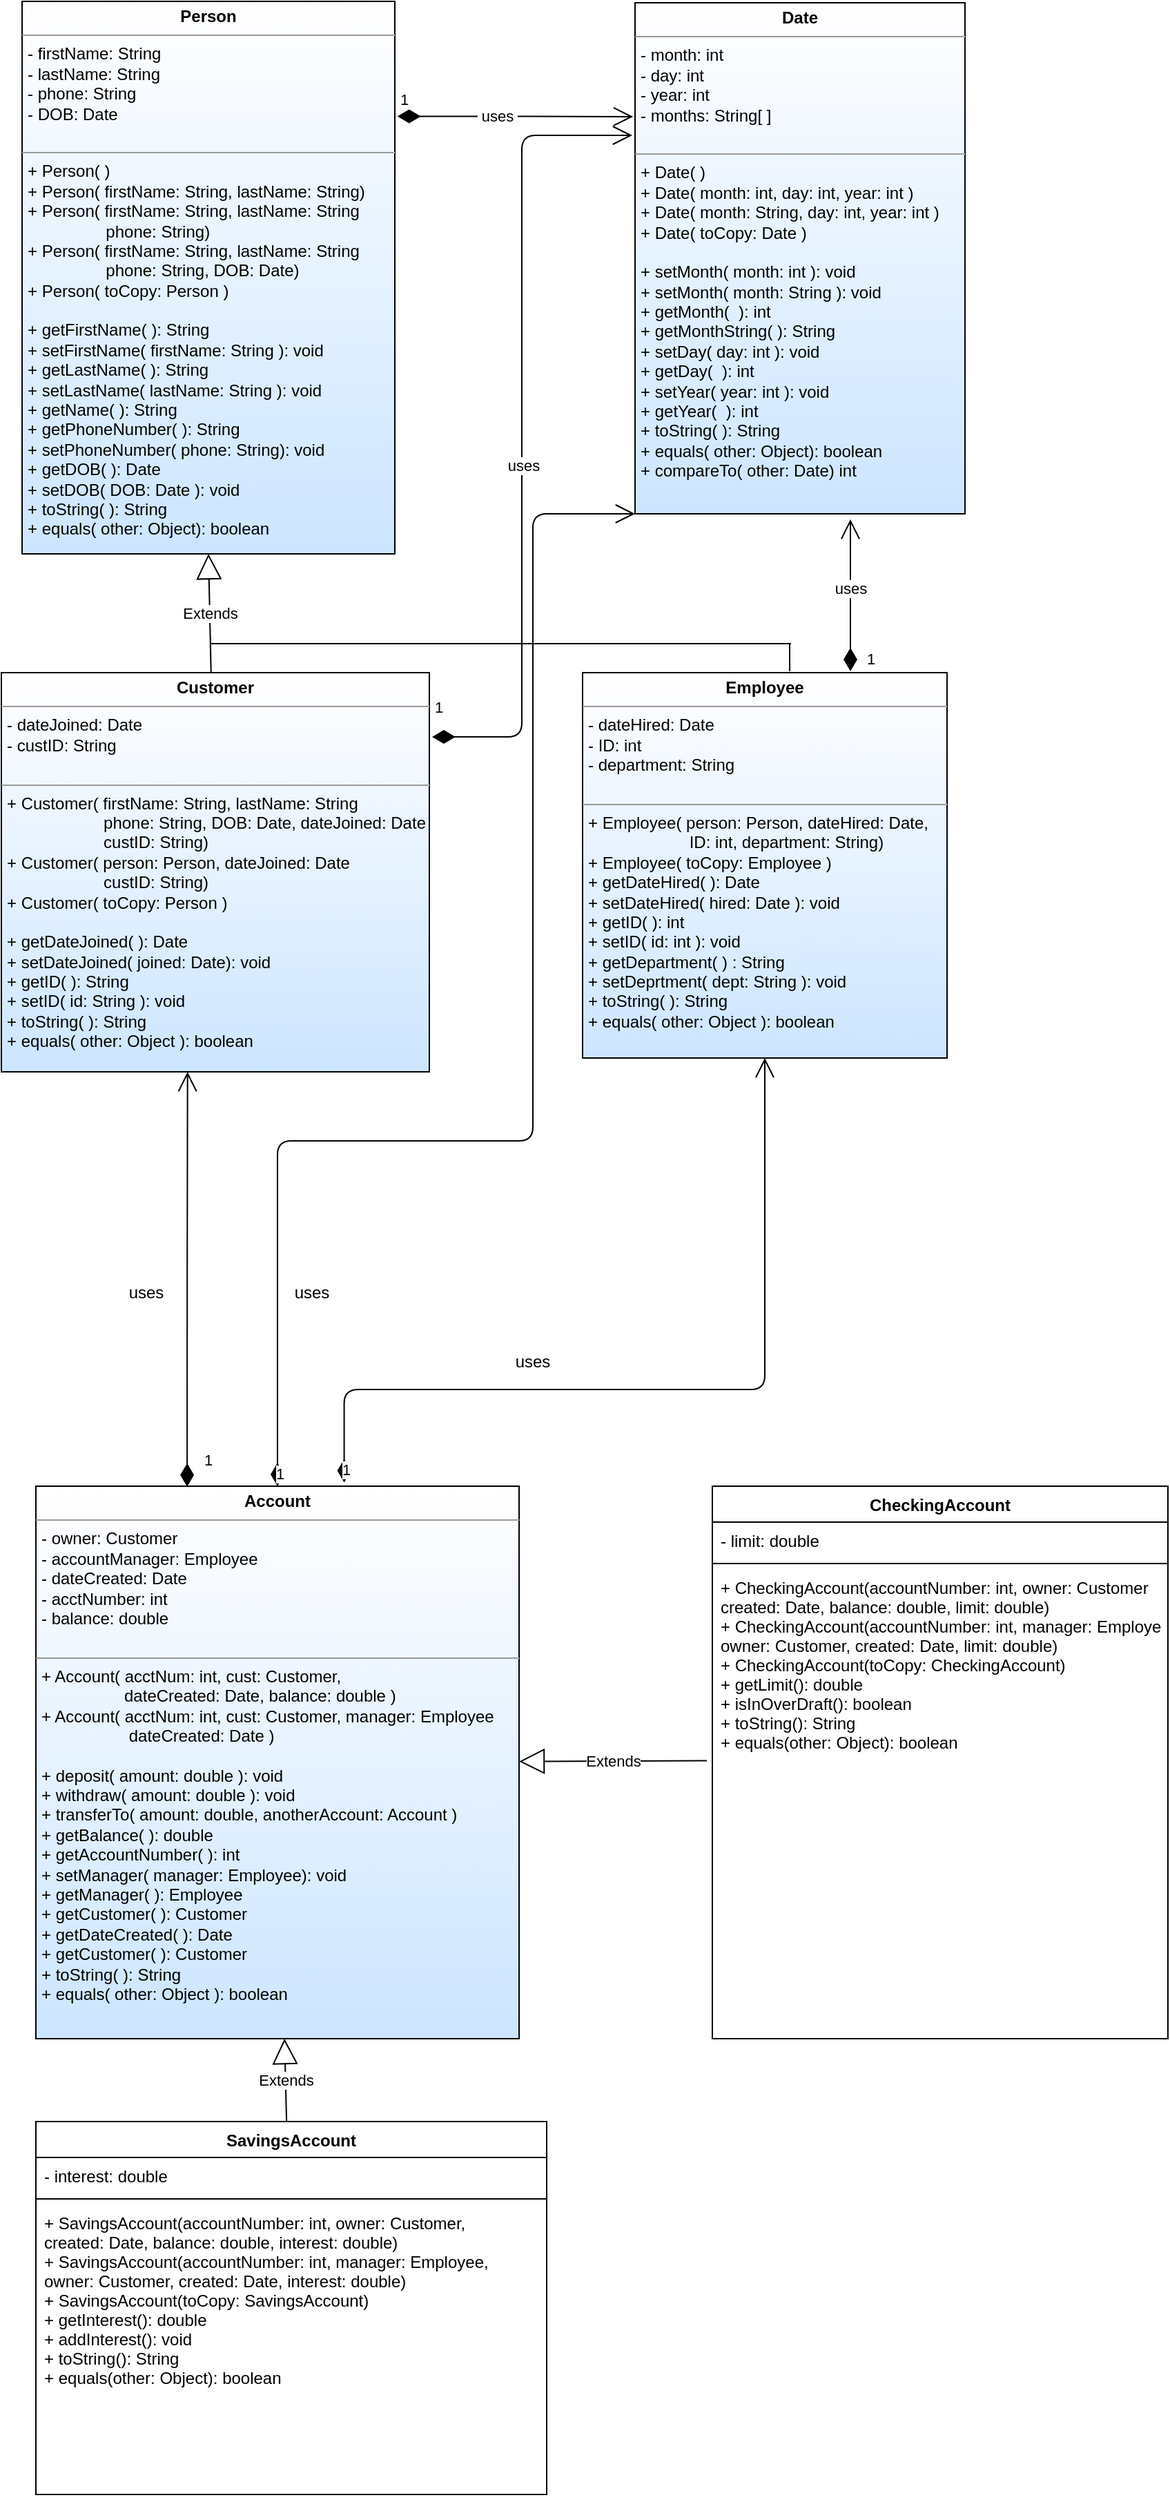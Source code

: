 <mxfile version="14.5.7" type="device"><diagram id="v-KD0Bjn270umLAgXtNp" name="Page-1"><mxGraphModel dx="1038" dy="617" grid="1" gridSize="10" guides="1" tooltips="1" connect="1" arrows="1" fold="1" page="1" pageScale="1" pageWidth="850" pageHeight="1100" math="0" shadow="0"><root><mxCell id="0"/><mxCell id="1" parent="0"/><mxCell id="mYoptTvwx1LB1I1NdDWJ-5" value="&lt;p style=&quot;margin: 0px ; margin-top: 4px ; text-align: center&quot;&gt;&lt;b&gt;Account&lt;/b&gt;&lt;br&gt;&lt;/p&gt;&lt;hr size=&quot;1&quot;&gt;&lt;p style=&quot;margin: 0px ; margin-left: 4px&quot;&gt;- owner: Customer&lt;/p&gt;&lt;p style=&quot;margin: 0px ; margin-left: 4px&quot;&gt;- accountManager: Employee&lt;/p&gt;&lt;p style=&quot;margin: 0px ; margin-left: 4px&quot;&gt;- dateCreated: Date&lt;br&gt;&lt;/p&gt;&lt;p style=&quot;margin: 0px ; margin-left: 4px&quot;&gt;- acctNumber: int&lt;/p&gt;&lt;p style=&quot;margin: 0px ; margin-left: 4px&quot;&gt;- balance: double&lt;br&gt;&lt;/p&gt;&lt;p style=&quot;margin: 0px ; margin-left: 4px&quot;&gt; &lt;br&gt;&lt;/p&gt;&lt;hr size=&quot;1&quot;&gt;&lt;p style=&quot;margin: 0px ; margin-left: 4px&quot;&gt;+ Account( acctNum: int, cust: Customer, &lt;br&gt;&lt;/p&gt;&lt;p style=&quot;margin: 0px ; margin-left: 4px&quot;&gt;&amp;nbsp;&amp;nbsp;&amp;nbsp;&amp;nbsp;&amp;nbsp;&amp;nbsp;&amp;nbsp;&amp;nbsp;&amp;nbsp;&amp;nbsp;&amp;nbsp;&amp;nbsp;&amp;nbsp;&amp;nbsp;&amp;nbsp;&amp;nbsp;&amp;nbsp; dateCreated: Date, balance: double )&lt;br&gt;&lt;/p&gt;&lt;p style=&quot;margin: 0px ; margin-left: 4px&quot;&gt;+ Account( acctNum: int, cust: Customer, manager: Employee&lt;/p&gt;&lt;p style=&quot;margin: 0px ; margin-left: 4px&quot;&gt;&amp;nbsp; &amp;nbsp; &amp;nbsp; &amp;nbsp; &amp;nbsp; &amp;nbsp; &amp;nbsp; &amp;nbsp; &amp;nbsp; &amp;nbsp;dateCreated: Date )&lt;/p&gt;&lt;p style=&quot;margin: 0px ; margin-left: 4px&quot;&gt;&lt;br&gt;&lt;/p&gt;&lt;p style=&quot;margin: 0px 0px 0px 4px&quot;&gt;+ deposit( amount: double ): void&lt;/p&gt;&lt;p style=&quot;margin: 0px 0px 0px 4px&quot;&gt;+ withdraw( amount: double ): void&lt;/p&gt;&lt;p style=&quot;margin: 0px 0px 0px 4px&quot;&gt;+ transferTo( amount: double, anotherAccount: Account )&lt;br&gt;&lt;/p&gt;&lt;div&gt;&lt;p style=&quot;margin: 0px 0px 0px 4px&quot;&gt;+ getBalance( ): double&lt;br&gt;&lt;/p&gt;&lt;/div&gt;&lt;div&gt;&lt;p style=&quot;margin: 0px 0px 0px 4px&quot;&gt;+ getAccountNumber( ): int&lt;br&gt;&lt;/p&gt;&lt;/div&gt;&lt;div&gt;&lt;p style=&quot;margin: 0px 0px 0px 4px&quot;&gt;+ setManager( manager: Employee): void&lt;/p&gt;&lt;p style=&quot;margin: 0px 0px 0px 4px&quot;&gt;+ getManager( ): Employee&lt;/p&gt;&lt;/div&gt;&lt;p style=&quot;margin: 0px 0px 0px 4px&quot;&gt;+ getCustomer( ): Customer&lt;/p&gt;&lt;p style=&quot;margin: 0px ; margin-left: 4px&quot;&gt;&lt;span&gt;+ getDateCreated( ): Date&lt;/span&gt;&lt;/p&gt;&lt;p style=&quot;margin: 0px ; margin-left: 4px&quot;&gt;+ getCustomer( ): Customer&lt;/p&gt;&lt;p style=&quot;margin: 0px ; margin-left: 4px&quot;&gt;&lt;span&gt;+ toString( ): String&lt;/span&gt;&lt;br&gt;&lt;/p&gt;&lt;p style=&quot;margin: 0px ; margin-left: 4px&quot;&gt;+ equals( other: Object ): boolean&amp;nbsp;&lt;/p&gt;" style="verticalAlign=top;align=left;overflow=fill;fontSize=12;fontFamily=Helvetica;html=1;gradientColor=#CCE5FF;" parent="1" vertex="1"><mxGeometry x="50" y="1160" width="350" height="400" as="geometry"/></mxCell><mxCell id="2" value="&lt;p style=&quot;margin: 0px ; margin-top: 4px ; text-align: center&quot;&gt;&lt;b&gt;Person&lt;/b&gt;&lt;br&gt;&lt;/p&gt;&lt;hr size=&quot;1&quot;&gt;&lt;p style=&quot;margin: 0px ; margin-left: 4px&quot;&gt;- firstName: String&lt;/p&gt;&lt;p style=&quot;margin: 0px ; margin-left: 4px&quot;&gt;- lastName: String&lt;br&gt;&lt;/p&gt;&lt;p style=&quot;margin: 0px ; margin-left: 4px&quot;&gt;- phone: String&lt;/p&gt;&lt;p style=&quot;margin: 0px ; margin-left: 4px&quot;&gt;- DOB: Date&lt;br&gt;&lt;/p&gt;&lt;p style=&quot;margin: 0px ; margin-left: 4px&quot;&gt; &lt;br&gt;&lt;/p&gt;&lt;hr size=&quot;1&quot;&gt;&lt;p style=&quot;margin: 0px ; margin-left: 4px&quot;&gt;+ Person( )&lt;/p&gt;&lt;p style=&quot;margin: 0px ; margin-left: 4px&quot;&gt;+ Person( firstName: String, lastName: String)&lt;/p&gt;&lt;p style=&quot;margin: 0px ; margin-left: 4px&quot;&gt;+ Person( firstName: String, lastName: String&lt;/p&gt;&lt;p style=&quot;margin: 0px ; margin-left: 4px&quot;&gt;&amp;nbsp; &amp;nbsp; &amp;nbsp; &amp;nbsp; &amp;nbsp; &amp;nbsp; &amp;nbsp; &amp;nbsp; &amp;nbsp;phone: String)&lt;br&gt;&lt;/p&gt;&lt;p style=&quot;margin: 0px ; margin-left: 4px&quot;&gt;+ Person( firstName: String, lastName: String&lt;/p&gt;&lt;p style=&quot;margin: 0px ; margin-left: 4px&quot;&gt;&amp;nbsp; &amp;nbsp; &amp;nbsp; &amp;nbsp; &amp;nbsp; &amp;nbsp; &amp;nbsp; &amp;nbsp; &amp;nbsp;phone: String, DOB: Date)&lt;br&gt;&lt;/p&gt;&lt;p style=&quot;margin: 0px ; margin-left: 4px&quot;&gt;+ Person( toCopy: Person )&lt;/p&gt;&lt;p style=&quot;margin: 0px ; margin-left: 4px&quot;&gt;&lt;br&gt;&lt;/p&gt;&lt;p style=&quot;margin: 0px ; margin-left: 4px&quot;&gt;+ getFirstName( ): String&lt;/p&gt;&lt;p style=&quot;margin: 0px 0px 0px 4px&quot;&gt;+ setFirstName( firstName: String ): void&lt;/p&gt;&lt;p style=&quot;margin: 0px 0px 0px 4px&quot;&gt;+ getLastName( ): String&lt;/p&gt;&lt;p style=&quot;margin: 0px 0px 0px 4px&quot;&gt;+ setLastName( lastName: String ): void&lt;/p&gt;&lt;p style=&quot;margin: 0px 0px 0px 4px&quot;&gt;+ getName( ): String&lt;/p&gt;&lt;p style=&quot;margin: 0px 0px 0px 4px&quot;&gt;+ getPhoneNumber( ): String&lt;/p&gt;&lt;p style=&quot;margin: 0px 0px 0px 4px&quot;&gt;+ setPhoneNumber( phone: String): void&lt;/p&gt;&lt;p style=&quot;margin: 0px 0px 0px 4px&quot;&gt;&lt;span&gt;+ getDOB( ): Date&lt;/span&gt;&lt;br&gt;&lt;/p&gt;&lt;p style=&quot;margin: 0px ; margin-left: 4px&quot;&gt;+ setDOB( DOB: Date ): void&lt;/p&gt;&lt;p style=&quot;margin: 0px ; margin-left: 4px&quot;&gt;&lt;span&gt;+ toString( ): String&lt;/span&gt;&lt;br&gt;&lt;/p&gt;&lt;p style=&quot;margin: 0px ; margin-left: 4px&quot;&gt;+ equals( other: Object): boolean&lt;/p&gt;" style="verticalAlign=top;align=left;overflow=fill;fontSize=12;fontFamily=Helvetica;html=1;gradientColor=#CCE5FF;" parent="1" vertex="1"><mxGeometry x="40" y="85" width="270" height="400" as="geometry"/></mxCell><mxCell id="3" value="&lt;p style=&quot;margin: 0px ; margin-top: 4px ; text-align: center&quot;&gt;&lt;b&gt;Customer&lt;/b&gt;&lt;/p&gt;&lt;hr size=&quot;1&quot;&gt;&lt;p style=&quot;margin: 0px ; margin-left: 4px&quot;&gt;- dateJoined: Date&lt;/p&gt;&lt;p style=&quot;margin: 0px ; margin-left: 4px&quot;&gt;- custID: String&lt;br&gt;&lt;/p&gt;&lt;p style=&quot;margin: 0px ; margin-left: 4px&quot;&gt;&lt;br&gt;&lt;/p&gt;&lt;hr size=&quot;1&quot;&gt;&lt;p style=&quot;margin: 0px 0px 0px 4px&quot;&gt;+ Customer( firstName: String, lastName: String&lt;/p&gt;&lt;p style=&quot;margin: 0px ; margin-left: 4px&quot;&gt;&lt;span&gt;&amp;nbsp; &amp;nbsp; &amp;nbsp; &amp;nbsp; &amp;nbsp; &amp;nbsp; &amp;nbsp; &amp;nbsp; &amp;nbsp; &amp;nbsp; &amp;nbsp;phone: String, DOB: Date, dateJoined: Date&lt;/span&gt;&lt;/p&gt;&lt;p style=&quot;margin: 0px ; margin-left: 4px&quot;&gt;&lt;span&gt;&amp;nbsp; &amp;nbsp; &amp;nbsp; &amp;nbsp; &amp;nbsp; &amp;nbsp; &amp;nbsp; &amp;nbsp; &amp;nbsp; &amp;nbsp; &amp;nbsp;custID: String)&lt;/span&gt;&lt;br&gt;&lt;/p&gt;&lt;p style=&quot;margin: 0px 0px 0px 4px&quot;&gt;+ Customer( person: Person,&amp;nbsp;&lt;span&gt;dateJoined: Date&lt;/span&gt;&lt;/p&gt;&lt;p style=&quot;margin: 0px 0px 0px 4px&quot;&gt;&amp;nbsp; &amp;nbsp; &amp;nbsp; &amp;nbsp; &amp;nbsp; &amp;nbsp; &amp;nbsp; &amp;nbsp; &amp;nbsp; &amp;nbsp; &amp;nbsp;custID: String)&lt;/p&gt;&lt;p style=&quot;margin: 0px ; margin-left: 4px&quot;&gt;&lt;span&gt;+ Customer( toCopy: Person )&lt;/span&gt;&lt;/p&gt;&lt;p style=&quot;margin: 0px ; margin-left: 4px&quot;&gt;&lt;span&gt;&lt;br&gt;&lt;/span&gt;&lt;/p&gt;&lt;p style=&quot;margin: 0px ; margin-left: 4px&quot;&gt;+ getDateJoined( ): Date&lt;/p&gt;&lt;p style=&quot;margin: 0px ; margin-left: 4px&quot;&gt;&lt;span&gt;+ setDateJoined( joined: Date): void&lt;/span&gt;&lt;/p&gt;&lt;p style=&quot;margin: 0px ; margin-left: 4px&quot;&gt;+ getID( ): String&lt;br&gt;&lt;/p&gt;&lt;p style=&quot;margin: 0px ; margin-left: 4px&quot;&gt;+ setID( id: String ): void&lt;/p&gt;&lt;p style=&quot;margin: 0px ; margin-left: 4px&quot;&gt;&lt;span&gt;+ toString( ): String&lt;/span&gt;&lt;br&gt;&lt;/p&gt;&lt;p style=&quot;margin: 0px ; margin-left: 4px&quot;&gt;+ equals( other: Object ): boolean&amp;nbsp;&lt;/p&gt;" style="verticalAlign=top;align=left;overflow=fill;fontSize=12;fontFamily=Helvetica;html=1;gradientColor=#CCE5FF;" parent="1" vertex="1"><mxGeometry x="25" y="571" width="310" height="289" as="geometry"/></mxCell><mxCell id="4" value="Extends" style="endArrow=block;endSize=16;endFill=0;html=1;entryX=0.5;entryY=1;entryDx=0;entryDy=0;" parent="1" source="3" target="2" edge="1"><mxGeometry width="160" relative="1" as="geometry"><mxPoint x="80" y="670" as="sourcePoint"/><mxPoint x="240" y="670" as="targetPoint"/></mxGeometry></mxCell><mxCell id="7" value="&lt;p style=&quot;margin: 0px ; margin-top: 4px ; text-align: center&quot;&gt;&lt;b&gt;Date&lt;/b&gt;&lt;/p&gt;&lt;hr size=&quot;1&quot;&gt;&lt;p style=&quot;margin: 0px ; margin-left: 4px&quot;&gt;- month: int&lt;/p&gt;&lt;p style=&quot;margin: 0px ; margin-left: 4px&quot;&gt;- day: int&lt;br&gt;&lt;/p&gt;&lt;p style=&quot;margin: 0px ; margin-left: 4px&quot;&gt;- year: int&lt;/p&gt;&lt;p style=&quot;margin: 0px ; margin-left: 4px&quot;&gt;- months: String[ ]&lt;br&gt;&lt;/p&gt;&lt;p style=&quot;margin: 0px ; margin-left: 4px&quot;&gt; &lt;br&gt;&lt;/p&gt;&lt;hr size=&quot;1&quot;&gt;&lt;p style=&quot;margin: 0px ; margin-left: 4px&quot;&gt;+ Date( )&lt;/p&gt;&lt;p style=&quot;margin: 0px ; margin-left: 4px&quot;&gt;+ Date( month: int, day: int, year: int )&lt;/p&gt;&lt;p style=&quot;margin: 0px ; margin-left: 4px&quot;&gt;+ Date( month: String, day: int, year: int )&lt;br&gt;&lt;/p&gt;&lt;p style=&quot;margin: 0px ; margin-left: 4px&quot;&gt;&lt;span&gt;+ Date( toCopy: Date )&lt;/span&gt;&lt;br&gt;&lt;/p&gt;&lt;p style=&quot;margin: 0px ; margin-left: 4px&quot;&gt;&lt;br&gt;&lt;/p&gt;&lt;p style=&quot;margin: 0px ; margin-left: 4px&quot;&gt;+ setMonth( month: int ): void&lt;/p&gt;&lt;p style=&quot;margin: 0px ; margin-left: 4px&quot;&gt;+ setMonth( month: String ): void&lt;br&gt;&lt;/p&gt;&lt;p style=&quot;margin: 0px 0px 0px 4px&quot;&gt;+ getMonth(&amp;nbsp; ): int&lt;br&gt;&lt;/p&gt;&lt;p style=&quot;margin: 0px 0px 0px 4px&quot;&gt;+ getMonthString( ): String&lt;/p&gt;&lt;p style=&quot;margin: 0px 0px 0px 4px&quot;&gt;+ setDay( day: int ): void&lt;/p&gt;&lt;p style=&quot;margin: 0px 0px 0px 4px&quot;&gt;+ getDay(&amp;nbsp; ): int&lt;/p&gt;&lt;p style=&quot;margin: 0px 0px 0px 4px&quot;&gt;+ setYear( year: int ): void&lt;/p&gt;&lt;p style=&quot;margin: 0px 0px 0px 4px&quot;&gt;+ getYear(&amp;nbsp; ): int&lt;/p&gt;&lt;p style=&quot;margin: 0px ; margin-left: 4px&quot;&gt;&lt;span&gt;+ toString( ): String&lt;/span&gt;&lt;br&gt;&lt;/p&gt;&lt;p style=&quot;margin: 0px ; margin-left: 4px&quot;&gt;+ equals( other: Object): boolean&lt;/p&gt;&lt;p style=&quot;margin: 0px ; margin-left: 4px&quot;&gt;+ compareTo( other: Date) int&lt;/p&gt;" style="verticalAlign=top;align=left;overflow=fill;fontSize=12;fontFamily=Helvetica;html=1;gradientColor=#CCE5FF;" parent="1" vertex="1"><mxGeometry x="484" y="86" width="239" height="370" as="geometry"/></mxCell><mxCell id="8" value="1" style="endArrow=open;html=1;endSize=12;startArrow=diamondThin;startSize=14;startFill=1;edgeStyle=orthogonalEdgeStyle;align=left;verticalAlign=bottom;entryX=-0.006;entryY=0.223;entryDx=0;entryDy=0;entryPerimeter=0;exitX=1.007;exitY=0.208;exitDx=0;exitDy=0;exitPerimeter=0;" parent="1" source="2" target="7" edge="1"><mxGeometry x="-1" y="3" relative="1" as="geometry"><mxPoint x="260" y="190" as="sourcePoint"/><mxPoint x="420" y="190" as="targetPoint"/></mxGeometry></mxCell><mxCell id="9" value="&amp;nbsp;uses&amp;nbsp;" style="edgeLabel;html=1;align=center;verticalAlign=middle;resizable=0;points=[];" parent="8" vertex="1" connectable="0"><mxGeometry x="-0.207" relative="1" as="geometry"><mxPoint x="4" as="offset"/></mxGeometry></mxCell><mxCell id="10" value="1" style="endArrow=open;html=1;endSize=12;startArrow=diamondThin;startSize=14;startFill=1;edgeStyle=orthogonalEdgeStyle;align=left;verticalAlign=bottom;exitX=1;exitY=0.25;exitDx=0;exitDy=0;" parent="1" edge="1"><mxGeometry x="-1" y="14" relative="1" as="geometry"><mxPoint x="337" y="617.5" as="sourcePoint"/><mxPoint x="482" y="182" as="targetPoint"/><Array as="points"><mxPoint x="402" y="618"/><mxPoint x="402" y="182"/><mxPoint x="482" y="182"/></Array><mxPoint y="1" as="offset"/></mxGeometry></mxCell><mxCell id="11" value="&amp;nbsp;uses&amp;nbsp;" style="edgeLabel;html=1;align=center;verticalAlign=middle;resizable=0;points=[];" parent="10" vertex="1" connectable="0"><mxGeometry x="-0.207" relative="1" as="geometry"><mxPoint x="1" y="-32" as="offset"/></mxGeometry></mxCell><mxCell id="12" value="&lt;p style=&quot;margin: 0px ; margin-top: 4px ; text-align: center&quot;&gt;&lt;b&gt;Employee&lt;/b&gt;&lt;/p&gt;&lt;hr size=&quot;1&quot;&gt;&lt;p style=&quot;margin: 0px ; margin-left: 4px&quot;&gt;- dateHired: Date&lt;/p&gt;&lt;p style=&quot;margin: 0px ; margin-left: 4px&quot;&gt;- ID: int&lt;br&gt;&lt;/p&gt;&lt;p style=&quot;margin: 0px ; margin-left: 4px&quot;&gt;- department: String&lt;/p&gt;&lt;p style=&quot;margin: 0px ; margin-left: 4px&quot;&gt;&lt;br&gt;&lt;/p&gt;&lt;hr size=&quot;1&quot;&gt;&lt;p style=&quot;margin: 0px 0px 0px 4px&quot;&gt;+ Employee( person: Person, dateHired: Date,&amp;nbsp;&lt;/p&gt;&lt;p style=&quot;margin: 0px 0px 0px 4px&quot;&gt;&amp;nbsp; &amp;nbsp; &amp;nbsp; &amp;nbsp; &amp;nbsp; &amp;nbsp; &amp;nbsp; &amp;nbsp; &amp;nbsp; &amp;nbsp; &amp;nbsp; ID: int,&amp;nbsp;&lt;span&gt;department: String&lt;/span&gt;&lt;span&gt;)&lt;/span&gt;&lt;/p&gt;&lt;p style=&quot;margin: 0px ; margin-left: 4px&quot;&gt;&lt;span&gt;+ Employee( toCopy: Employee )&lt;/span&gt;&lt;/p&gt;&lt;p style=&quot;margin: 0px ; margin-left: 4px&quot;&gt;+ getDateHired( ): Date&lt;/p&gt;&lt;p style=&quot;margin: 0px ; margin-left: 4px&quot;&gt;&lt;span&gt;+ setDateHired( hired: Date ): void&lt;/span&gt;&lt;/p&gt;&lt;p style=&quot;margin: 0px ; margin-left: 4px&quot;&gt;+ getID( ): int&lt;br&gt;&lt;/p&gt;&lt;p style=&quot;margin: 0px ; margin-left: 4px&quot;&gt;+ setID( id: int ): void&lt;/p&gt;&lt;p style=&quot;margin: 0px ; margin-left: 4px&quot;&gt;+ getDepartment( ) : String&lt;/p&gt;&lt;p style=&quot;margin: 0px ; margin-left: 4px&quot;&gt;+ setDeprtment( dept: String ): void&lt;/p&gt;&lt;p style=&quot;margin: 0px ; margin-left: 4px&quot;&gt;&lt;span&gt;+ toString( ): String&lt;/span&gt;&lt;br&gt;&lt;/p&gt;&lt;p style=&quot;margin: 0px ; margin-left: 4px&quot;&gt;+ equals( other: Object ): boolean&amp;nbsp;&lt;/p&gt;" style="verticalAlign=top;align=left;overflow=fill;fontSize=12;fontFamily=Helvetica;html=1;gradientColor=#CCE5FF;" parent="1" vertex="1"><mxGeometry x="446" y="571" width="264" height="279" as="geometry"/></mxCell><mxCell id="14" value="" style="endArrow=none;html=1;" parent="1" edge="1"><mxGeometry width="50" height="50" relative="1" as="geometry"><mxPoint x="177" y="550" as="sourcePoint"/><mxPoint x="597" y="550" as="targetPoint"/></mxGeometry></mxCell><mxCell id="15" value="" style="endArrow=none;html=1;" parent="1" edge="1"><mxGeometry width="50" height="50" relative="1" as="geometry"><mxPoint x="596" y="550" as="sourcePoint"/><mxPoint x="596" y="570" as="targetPoint"/></mxGeometry></mxCell><mxCell id="21" value="1" style="endArrow=open;html=1;endSize=12;startArrow=diamondThin;startSize=14;startFill=1;edgeStyle=orthogonalEdgeStyle;align=left;verticalAlign=bottom;" parent="1" edge="1"><mxGeometry x="-1" y="-10" relative="1" as="geometry"><mxPoint x="640" y="570" as="sourcePoint"/><mxPoint x="640" y="460" as="targetPoint"/><mxPoint as="offset"/></mxGeometry></mxCell><mxCell id="22" value="uses" style="edgeLabel;html=1;align=center;verticalAlign=middle;resizable=0;points=[];" parent="21" vertex="1" connectable="0"><mxGeometry x="0.178" y="-1" relative="1" as="geometry"><mxPoint x="-1" y="5" as="offset"/></mxGeometry></mxCell><mxCell id="i91d_Sh2s6-n3HxL2Trw-22" value="SavingsAccount" style="swimlane;fontStyle=1;align=center;verticalAlign=top;childLayout=stackLayout;horizontal=1;startSize=26;horizontalStack=0;resizeParent=1;resizeParentMax=0;resizeLast=0;collapsible=1;marginBottom=0;" vertex="1" parent="1"><mxGeometry x="50" y="1620" width="370" height="270" as="geometry"/></mxCell><mxCell id="i91d_Sh2s6-n3HxL2Trw-23" value="- interest: double" style="text;strokeColor=none;fillColor=none;align=left;verticalAlign=top;spacingLeft=4;spacingRight=4;overflow=hidden;rotatable=0;points=[[0,0.5],[1,0.5]];portConstraint=eastwest;" vertex="1" parent="i91d_Sh2s6-n3HxL2Trw-22"><mxGeometry y="26" width="370" height="26" as="geometry"/></mxCell><mxCell id="i91d_Sh2s6-n3HxL2Trw-24" value="" style="line;strokeWidth=1;fillColor=none;align=left;verticalAlign=middle;spacingTop=-1;spacingLeft=3;spacingRight=3;rotatable=0;labelPosition=right;points=[];portConstraint=eastwest;" vertex="1" parent="i91d_Sh2s6-n3HxL2Trw-22"><mxGeometry y="52" width="370" height="8" as="geometry"/></mxCell><mxCell id="i91d_Sh2s6-n3HxL2Trw-25" value="+ SavingsAccount(accountNumber: int, owner: Customer, &#10;created: Date, balance: double, interest: double)&#10;+ SavingsAccount(accountNumber: int, manager: Employee, &#10;owner: Customer, created: Date, interest: double)&#10;+ SavingsAccount(toCopy: SavingsAccount)&#10;+ getInterest(): double&#10;+ addInterest(): void&#10;+ toString(): String&#10;+ equals(other: Object): boolean" style="text;strokeColor=none;fillColor=none;align=left;verticalAlign=top;spacingLeft=4;spacingRight=4;overflow=hidden;rotatable=0;points=[[0,0.5],[1,0.5]];portConstraint=eastwest;" vertex="1" parent="i91d_Sh2s6-n3HxL2Trw-22"><mxGeometry y="60" width="370" height="210" as="geometry"/></mxCell><mxCell id="i91d_Sh2s6-n3HxL2Trw-26" value="Extends" style="endArrow=block;endSize=16;endFill=0;html=1;" edge="1" parent="1" source="i91d_Sh2s6-n3HxL2Trw-22" target="mYoptTvwx1LB1I1NdDWJ-5"><mxGeometry width="160" relative="1" as="geometry"><mxPoint x="150" y="1590" as="sourcePoint"/><mxPoint x="310" y="1590" as="targetPoint"/></mxGeometry></mxCell><mxCell id="i91d_Sh2s6-n3HxL2Trw-27" value="CheckingAccount" style="swimlane;fontStyle=1;align=center;verticalAlign=top;childLayout=stackLayout;horizontal=1;startSize=26;horizontalStack=0;resizeParent=1;resizeParentMax=0;resizeLast=0;collapsible=1;marginBottom=0;" vertex="1" parent="1"><mxGeometry x="540" y="1160" width="330" height="400" as="geometry"/></mxCell><mxCell id="i91d_Sh2s6-n3HxL2Trw-28" value="- limit: double" style="text;strokeColor=none;fillColor=none;align=left;verticalAlign=top;spacingLeft=4;spacingRight=4;overflow=hidden;rotatable=0;points=[[0,0.5],[1,0.5]];portConstraint=eastwest;" vertex="1" parent="i91d_Sh2s6-n3HxL2Trw-27"><mxGeometry y="26" width="330" height="26" as="geometry"/></mxCell><mxCell id="i91d_Sh2s6-n3HxL2Trw-29" value="" style="line;strokeWidth=1;fillColor=none;align=left;verticalAlign=middle;spacingTop=-1;spacingLeft=3;spacingRight=3;rotatable=0;labelPosition=right;points=[];portConstraint=eastwest;" vertex="1" parent="i91d_Sh2s6-n3HxL2Trw-27"><mxGeometry y="52" width="330" height="8" as="geometry"/></mxCell><mxCell id="i91d_Sh2s6-n3HxL2Trw-30" value="+ CheckingAccount(accountNumber: int, owner: Customer&#10;created: Date, balance: double, limit: double)&#10;+ CheckingAccount(accountNumber: int, manager: Employee&#10;owner: Customer, created: Date, limit: double)&#10;+ CheckingAccount(toCopy: CheckingAccount)&#10;+ getLimit(): double&#10;+ isInOverDraft(): boolean&#10;+ toString(): String&#10;+ equals(other: Object): boolean" style="text;strokeColor=none;fillColor=none;align=left;verticalAlign=top;spacingLeft=4;spacingRight=4;overflow=hidden;rotatable=0;points=[[0,0.5],[1,0.5]];portConstraint=eastwest;" vertex="1" parent="i91d_Sh2s6-n3HxL2Trw-27"><mxGeometry y="60" width="330" height="340" as="geometry"/></mxCell><mxCell id="i91d_Sh2s6-n3HxL2Trw-31" value="Extends" style="endArrow=block;endSize=16;endFill=0;html=1;exitX=-0.012;exitY=0.408;exitDx=0;exitDy=0;exitPerimeter=0;" edge="1" parent="1" source="i91d_Sh2s6-n3HxL2Trw-30" target="mYoptTvwx1LB1I1NdDWJ-5"><mxGeometry width="160" relative="1" as="geometry"><mxPoint x="480" y="1610" as="sourcePoint"/><mxPoint x="640" y="1610" as="targetPoint"/></mxGeometry></mxCell><mxCell id="i91d_Sh2s6-n3HxL2Trw-32" value="1" style="endArrow=open;html=1;endSize=12;startArrow=diamondThin;startSize=14;startFill=1;edgeStyle=orthogonalEdgeStyle;align=left;verticalAlign=bottom;entryX=0.435;entryY=1;entryDx=0;entryDy=0;entryPerimeter=0;exitX=0.313;exitY=0.001;exitDx=0;exitDy=0;exitPerimeter=0;" edge="1" parent="1" source="mYoptTvwx1LB1I1NdDWJ-5" target="3"><mxGeometry x="-0.931" y="-10" relative="1" as="geometry"><mxPoint x="120" y="1090" as="sourcePoint"/><mxPoint x="280" y="1090" as="targetPoint"/><mxPoint as="offset"/></mxGeometry></mxCell><mxCell id="i91d_Sh2s6-n3HxL2Trw-34" value="1" style="endArrow=open;html=1;endSize=12;startArrow=diamondThin;startSize=14;startFill=1;edgeStyle=orthogonalEdgeStyle;align=left;verticalAlign=bottom;exitX=0.638;exitY=-0.007;exitDx=0;exitDy=0;exitPerimeter=0;" edge="1" parent="1" source="mYoptTvwx1LB1I1NdDWJ-5" target="12"><mxGeometry x="-1" y="3" relative="1" as="geometry"><mxPoint x="270" y="1060" as="sourcePoint"/><mxPoint x="430" y="1060" as="targetPoint"/><Array as="points"><mxPoint x="273" y="1090"/><mxPoint x="578" y="1090"/></Array></mxGeometry></mxCell><mxCell id="i91d_Sh2s6-n3HxL2Trw-35" value="1" style="endArrow=open;html=1;endSize=12;startArrow=diamondThin;startSize=14;startFill=1;edgeStyle=orthogonalEdgeStyle;align=left;verticalAlign=bottom;exitX=0.5;exitY=0;exitDx=0;exitDy=0;entryX=0;entryY=1;entryDx=0;entryDy=0;" edge="1" parent="1" source="mYoptTvwx1LB1I1NdDWJ-5" target="7"><mxGeometry x="-1" y="3" relative="1" as="geometry"><mxPoint x="220" y="1070" as="sourcePoint"/><mxPoint x="790" y="720" as="targetPoint"/><Array as="points"><mxPoint x="225" y="910"/><mxPoint x="410" y="910"/><mxPoint x="410" y="456"/></Array></mxGeometry></mxCell><mxCell id="i91d_Sh2s6-n3HxL2Trw-36" value="uses" style="text;html=1;strokeColor=none;fillColor=none;align=center;verticalAlign=middle;whiteSpace=wrap;rounded=0;" vertex="1" parent="1"><mxGeometry x="110" y="1010" width="40" height="20" as="geometry"/></mxCell><mxCell id="i91d_Sh2s6-n3HxL2Trw-38" value="uses" style="text;html=1;strokeColor=none;fillColor=none;align=center;verticalAlign=middle;whiteSpace=wrap;rounded=0;" vertex="1" parent="1"><mxGeometry x="230" y="1010" width="40" height="20" as="geometry"/></mxCell><mxCell id="i91d_Sh2s6-n3HxL2Trw-39" value="uses" style="text;html=1;strokeColor=none;fillColor=none;align=center;verticalAlign=middle;whiteSpace=wrap;rounded=0;" vertex="1" parent="1"><mxGeometry x="390" y="1060" width="40" height="20" as="geometry"/></mxCell></root></mxGraphModel></diagram></mxfile>